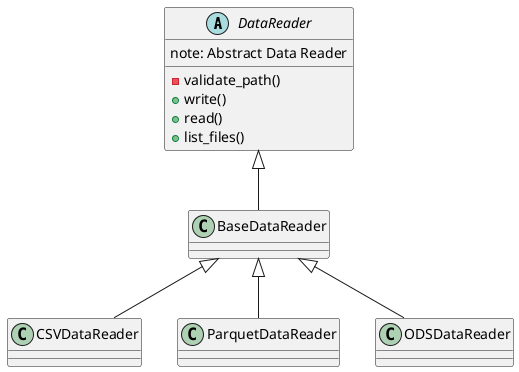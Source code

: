 @startuml

' ===== Abstract Families =====
abstract class DataReader {
    -validate_path()
    +write()
    +read()
    +list_files()
note: Abstract Data Reader

}



' ===== Implementable Base Classes =====
class BaseDataReader


' ===== Concrete Implementations =====
class CSVDataReader


class ParquetDataReader


class ODSDataReader

' ===== Hierarchies =====
DataReader <|-- BaseDataReader
BaseDataReader <|-- ParquetDataReader
BaseDataReader <|-- CSVDataReader
BaseDataReader <|-- ODSDataReader

@enduml